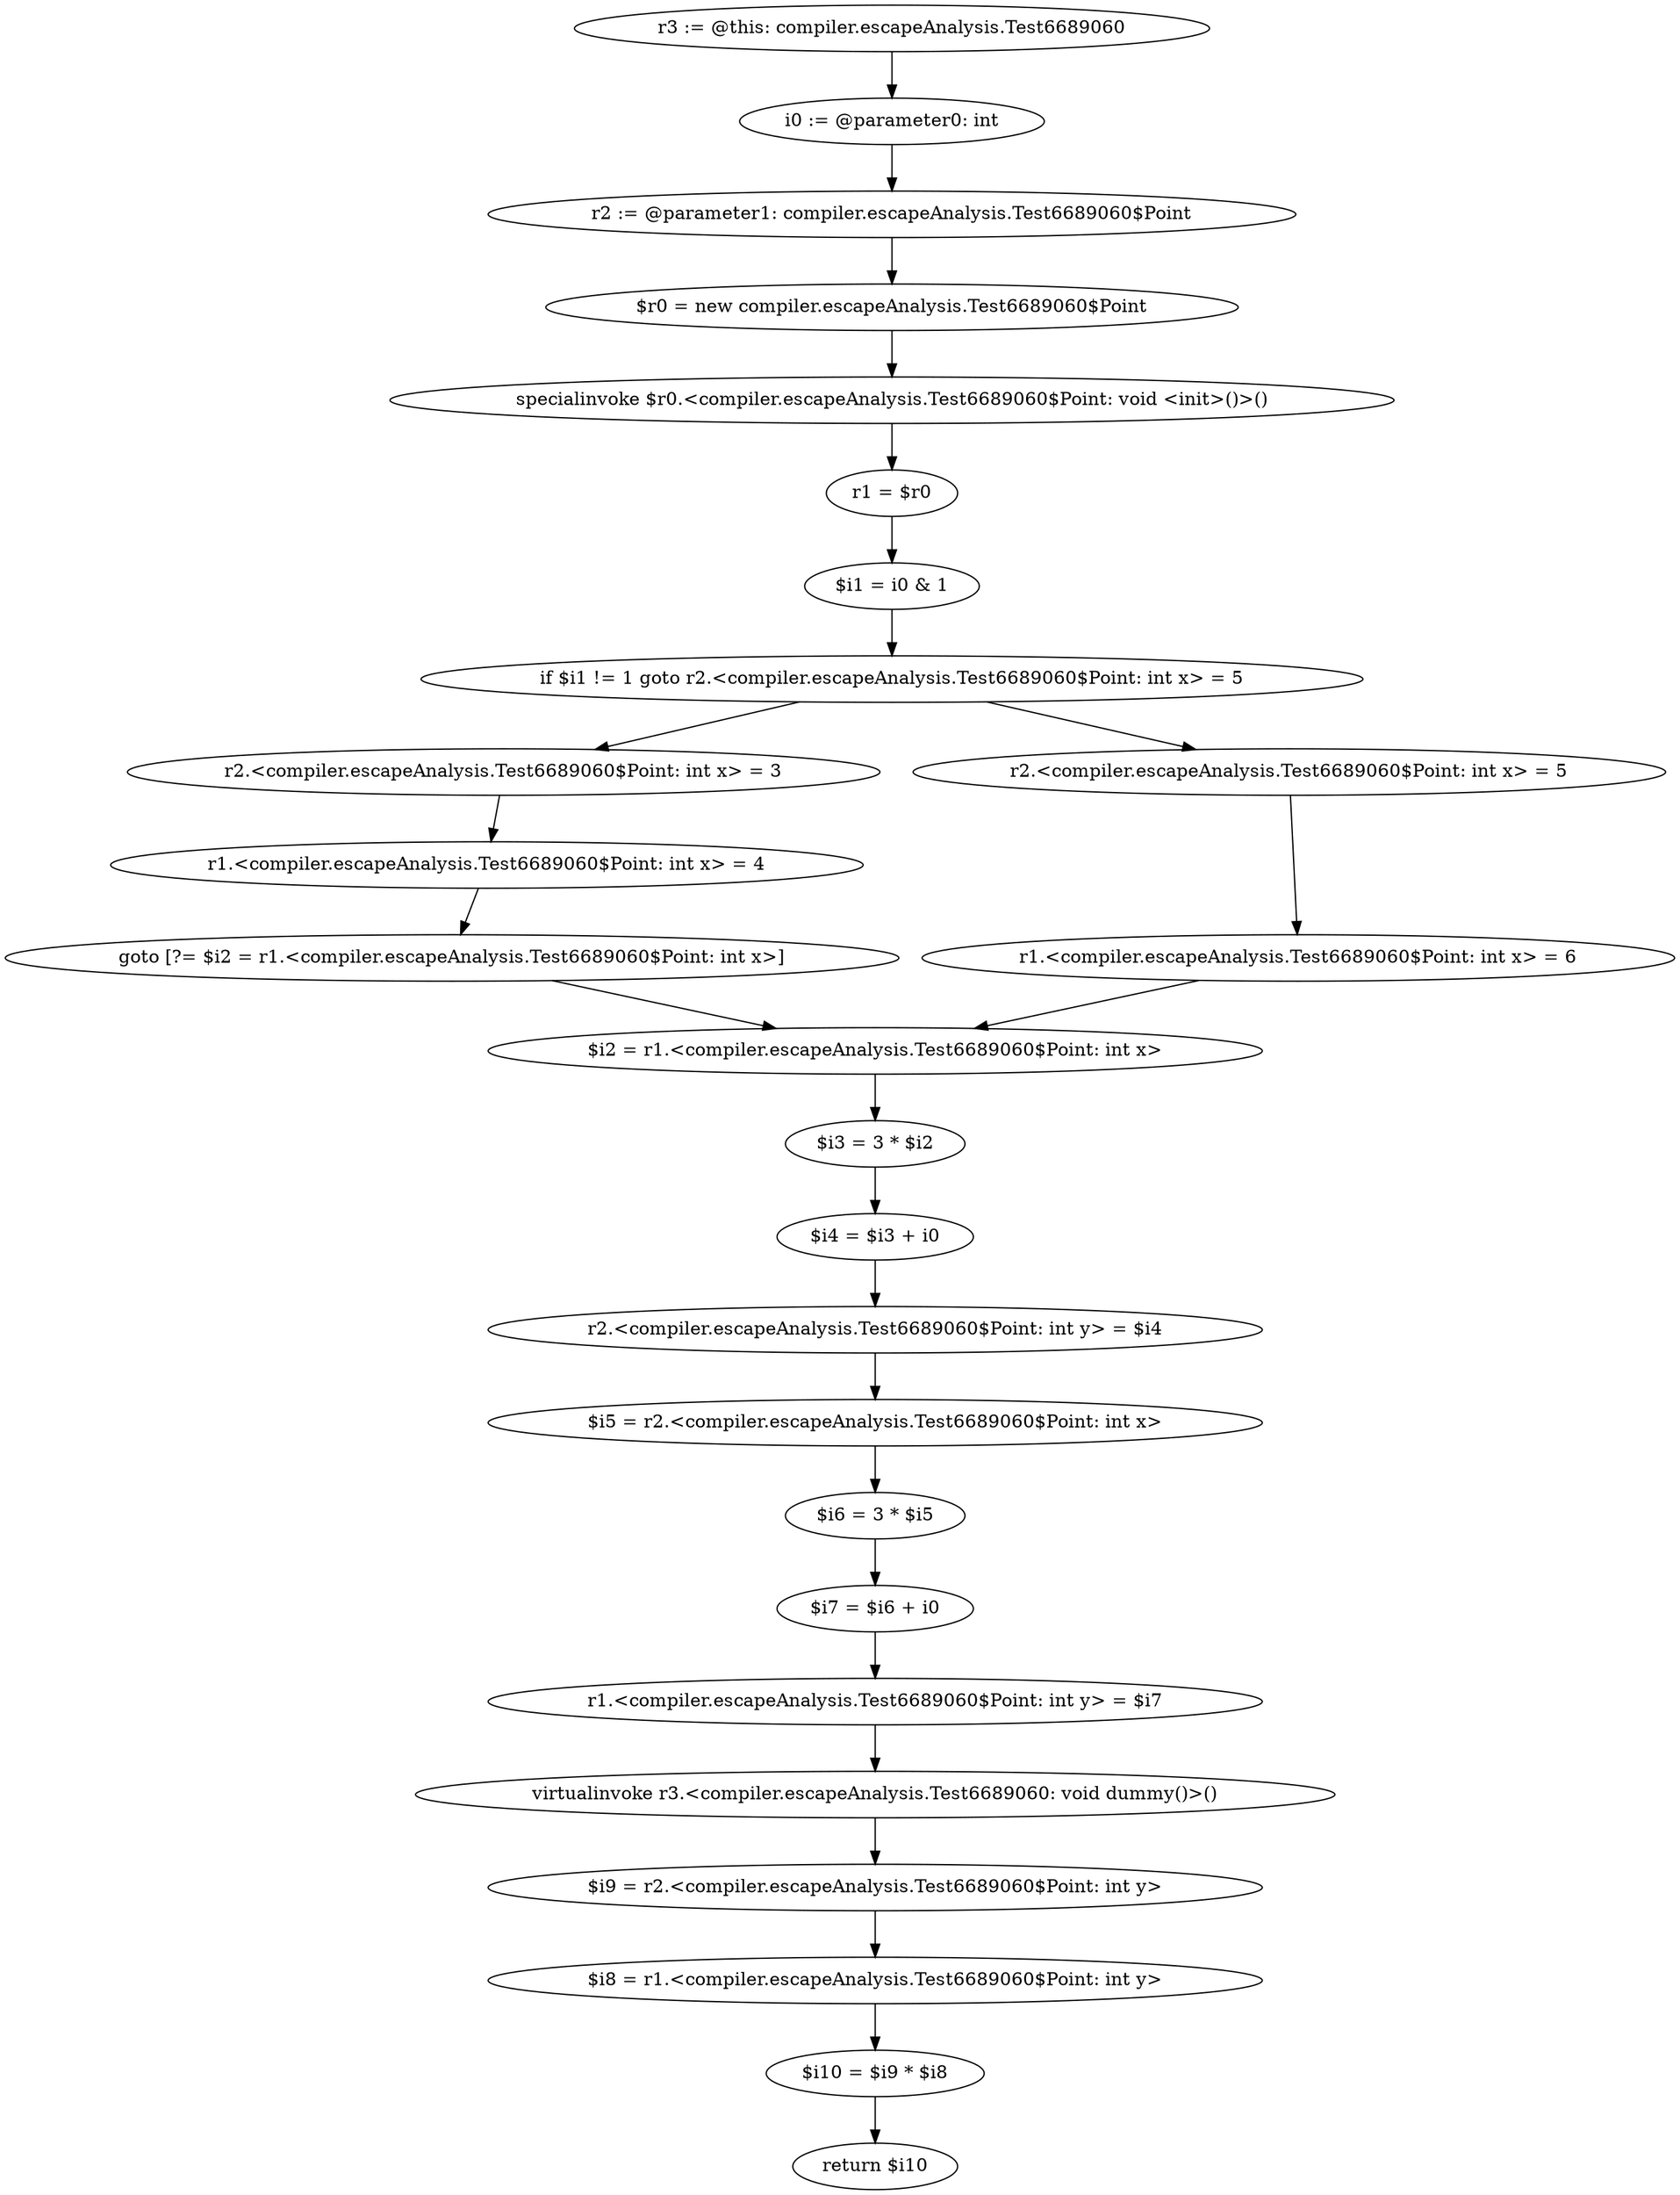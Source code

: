 digraph "unitGraph" {
    "r3 := @this: compiler.escapeAnalysis.Test6689060"
    "i0 := @parameter0: int"
    "r2 := @parameter1: compiler.escapeAnalysis.Test6689060$Point"
    "$r0 = new compiler.escapeAnalysis.Test6689060$Point"
    "specialinvoke $r0.<compiler.escapeAnalysis.Test6689060$Point: void <init>()>()"
    "r1 = $r0"
    "$i1 = i0 & 1"
    "if $i1 != 1 goto r2.<compiler.escapeAnalysis.Test6689060$Point: int x> = 5"
    "r2.<compiler.escapeAnalysis.Test6689060$Point: int x> = 3"
    "r1.<compiler.escapeAnalysis.Test6689060$Point: int x> = 4"
    "goto [?= $i2 = r1.<compiler.escapeAnalysis.Test6689060$Point: int x>]"
    "r2.<compiler.escapeAnalysis.Test6689060$Point: int x> = 5"
    "r1.<compiler.escapeAnalysis.Test6689060$Point: int x> = 6"
    "$i2 = r1.<compiler.escapeAnalysis.Test6689060$Point: int x>"
    "$i3 = 3 * $i2"
    "$i4 = $i3 + i0"
    "r2.<compiler.escapeAnalysis.Test6689060$Point: int y> = $i4"
    "$i5 = r2.<compiler.escapeAnalysis.Test6689060$Point: int x>"
    "$i6 = 3 * $i5"
    "$i7 = $i6 + i0"
    "r1.<compiler.escapeAnalysis.Test6689060$Point: int y> = $i7"
    "virtualinvoke r3.<compiler.escapeAnalysis.Test6689060: void dummy()>()"
    "$i9 = r2.<compiler.escapeAnalysis.Test6689060$Point: int y>"
    "$i8 = r1.<compiler.escapeAnalysis.Test6689060$Point: int y>"
    "$i10 = $i9 * $i8"
    "return $i10"
    "r3 := @this: compiler.escapeAnalysis.Test6689060"->"i0 := @parameter0: int";
    "i0 := @parameter0: int"->"r2 := @parameter1: compiler.escapeAnalysis.Test6689060$Point";
    "r2 := @parameter1: compiler.escapeAnalysis.Test6689060$Point"->"$r0 = new compiler.escapeAnalysis.Test6689060$Point";
    "$r0 = new compiler.escapeAnalysis.Test6689060$Point"->"specialinvoke $r0.<compiler.escapeAnalysis.Test6689060$Point: void <init>()>()";
    "specialinvoke $r0.<compiler.escapeAnalysis.Test6689060$Point: void <init>()>()"->"r1 = $r0";
    "r1 = $r0"->"$i1 = i0 & 1";
    "$i1 = i0 & 1"->"if $i1 != 1 goto r2.<compiler.escapeAnalysis.Test6689060$Point: int x> = 5";
    "if $i1 != 1 goto r2.<compiler.escapeAnalysis.Test6689060$Point: int x> = 5"->"r2.<compiler.escapeAnalysis.Test6689060$Point: int x> = 3";
    "if $i1 != 1 goto r2.<compiler.escapeAnalysis.Test6689060$Point: int x> = 5"->"r2.<compiler.escapeAnalysis.Test6689060$Point: int x> = 5";
    "r2.<compiler.escapeAnalysis.Test6689060$Point: int x> = 3"->"r1.<compiler.escapeAnalysis.Test6689060$Point: int x> = 4";
    "r1.<compiler.escapeAnalysis.Test6689060$Point: int x> = 4"->"goto [?= $i2 = r1.<compiler.escapeAnalysis.Test6689060$Point: int x>]";
    "goto [?= $i2 = r1.<compiler.escapeAnalysis.Test6689060$Point: int x>]"->"$i2 = r1.<compiler.escapeAnalysis.Test6689060$Point: int x>";
    "r2.<compiler.escapeAnalysis.Test6689060$Point: int x> = 5"->"r1.<compiler.escapeAnalysis.Test6689060$Point: int x> = 6";
    "r1.<compiler.escapeAnalysis.Test6689060$Point: int x> = 6"->"$i2 = r1.<compiler.escapeAnalysis.Test6689060$Point: int x>";
    "$i2 = r1.<compiler.escapeAnalysis.Test6689060$Point: int x>"->"$i3 = 3 * $i2";
    "$i3 = 3 * $i2"->"$i4 = $i3 + i0";
    "$i4 = $i3 + i0"->"r2.<compiler.escapeAnalysis.Test6689060$Point: int y> = $i4";
    "r2.<compiler.escapeAnalysis.Test6689060$Point: int y> = $i4"->"$i5 = r2.<compiler.escapeAnalysis.Test6689060$Point: int x>";
    "$i5 = r2.<compiler.escapeAnalysis.Test6689060$Point: int x>"->"$i6 = 3 * $i5";
    "$i6 = 3 * $i5"->"$i7 = $i6 + i0";
    "$i7 = $i6 + i0"->"r1.<compiler.escapeAnalysis.Test6689060$Point: int y> = $i7";
    "r1.<compiler.escapeAnalysis.Test6689060$Point: int y> = $i7"->"virtualinvoke r3.<compiler.escapeAnalysis.Test6689060: void dummy()>()";
    "virtualinvoke r3.<compiler.escapeAnalysis.Test6689060: void dummy()>()"->"$i9 = r2.<compiler.escapeAnalysis.Test6689060$Point: int y>";
    "$i9 = r2.<compiler.escapeAnalysis.Test6689060$Point: int y>"->"$i8 = r1.<compiler.escapeAnalysis.Test6689060$Point: int y>";
    "$i8 = r1.<compiler.escapeAnalysis.Test6689060$Point: int y>"->"$i10 = $i9 * $i8";
    "$i10 = $i9 * $i8"->"return $i10";
}
